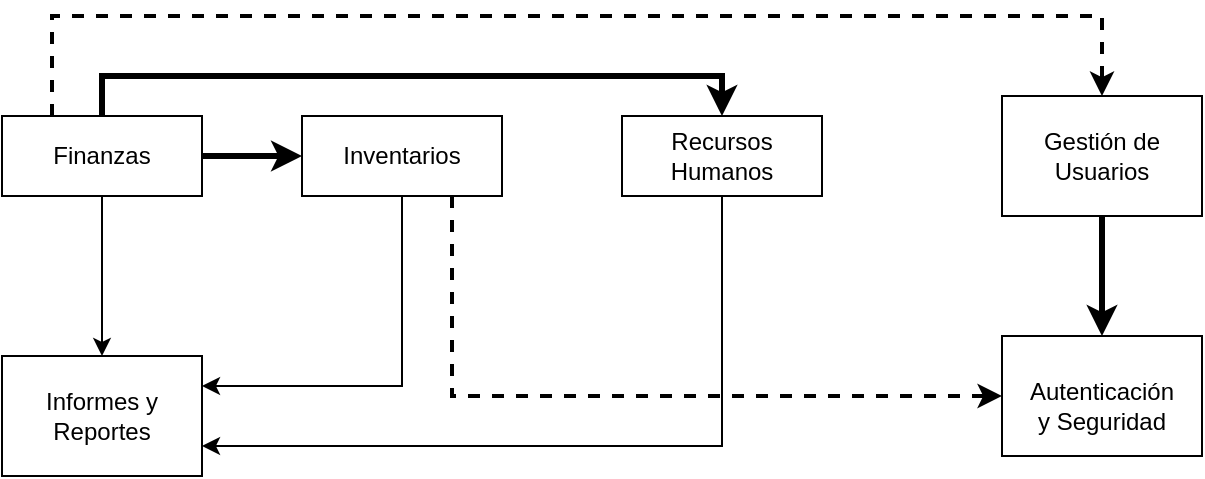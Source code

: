<mxfile version="24.7.17">
  <diagram name="Página-1" id="oOIhem4UatiDmqYzKoER">
    <mxGraphModel dx="880" dy="434" grid="1" gridSize="10" guides="1" tooltips="1" connect="1" arrows="1" fold="1" page="1" pageScale="1" pageWidth="827" pageHeight="1169" math="0" shadow="0">
      <root>
        <mxCell id="0" />
        <mxCell id="1" parent="0" />
        <mxCell id="t9eHsuV-kFO3bZGe2y-k-16" value="" style="rounded=0;whiteSpace=wrap;html=1;" vertex="1" parent="1">
          <mxGeometry x="560" y="200" width="100" height="60" as="geometry" />
        </mxCell>
        <mxCell id="t9eHsuV-kFO3bZGe2y-k-18" style="edgeStyle=orthogonalEdgeStyle;rounded=0;orthogonalLoop=1;jettySize=auto;html=1;exitX=1;exitY=0.5;exitDx=0;exitDy=0;strokeWidth=3;" edge="1" parent="1" source="t9eHsuV-kFO3bZGe2y-k-1" target="t9eHsuV-kFO3bZGe2y-k-4">
          <mxGeometry relative="1" as="geometry" />
        </mxCell>
        <mxCell id="t9eHsuV-kFO3bZGe2y-k-23" style="edgeStyle=orthogonalEdgeStyle;rounded=0;orthogonalLoop=1;jettySize=auto;html=1;exitX=0.5;exitY=1;exitDx=0;exitDy=0;entryX=0.5;entryY=0;entryDx=0;entryDy=0;" edge="1" parent="1" source="t9eHsuV-kFO3bZGe2y-k-1" target="t9eHsuV-kFO3bZGe2y-k-13">
          <mxGeometry relative="1" as="geometry" />
        </mxCell>
        <mxCell id="t9eHsuV-kFO3bZGe2y-k-26" style="edgeStyle=orthogonalEdgeStyle;rounded=0;orthogonalLoop=1;jettySize=auto;html=1;exitX=0.25;exitY=0;exitDx=0;exitDy=0;entryX=0.5;entryY=0;entryDx=0;entryDy=0;dashed=1;strokeWidth=2;" edge="1" parent="1" source="t9eHsuV-kFO3bZGe2y-k-1" target="t9eHsuV-kFO3bZGe2y-k-9">
          <mxGeometry relative="1" as="geometry">
            <Array as="points">
              <mxPoint x="85" y="40" />
              <mxPoint x="610" y="40" />
            </Array>
          </mxGeometry>
        </mxCell>
        <mxCell id="t9eHsuV-kFO3bZGe2y-k-1" value="" style="rounded=0;whiteSpace=wrap;html=1;" vertex="1" parent="1">
          <mxGeometry x="60" y="90" width="100" height="40" as="geometry" />
        </mxCell>
        <mxCell id="t9eHsuV-kFO3bZGe2y-k-20" style="edgeStyle=orthogonalEdgeStyle;rounded=0;orthogonalLoop=1;jettySize=auto;html=1;entryX=0.5;entryY=0;entryDx=0;entryDy=0;fontSize=11;strokeWidth=3;" edge="1" parent="1" target="t9eHsuV-kFO3bZGe2y-k-7">
          <mxGeometry relative="1" as="geometry">
            <mxPoint x="110" y="90" as="sourcePoint" />
            <Array as="points">
              <mxPoint x="110" y="70" />
              <mxPoint x="420" y="70" />
            </Array>
          </mxGeometry>
        </mxCell>
        <mxCell id="t9eHsuV-kFO3bZGe2y-k-2" value="Finanzas" style="text;html=1;align=center;verticalAlign=middle;whiteSpace=wrap;rounded=0;" vertex="1" parent="1">
          <mxGeometry x="80" y="95" width="60" height="30" as="geometry" />
        </mxCell>
        <mxCell id="t9eHsuV-kFO3bZGe2y-k-24" style="edgeStyle=orthogonalEdgeStyle;rounded=0;orthogonalLoop=1;jettySize=auto;html=1;exitX=0.5;exitY=1;exitDx=0;exitDy=0;entryX=1;entryY=0.25;entryDx=0;entryDy=0;" edge="1" parent="1" source="t9eHsuV-kFO3bZGe2y-k-4" target="t9eHsuV-kFO3bZGe2y-k-13">
          <mxGeometry relative="1" as="geometry" />
        </mxCell>
        <mxCell id="t9eHsuV-kFO3bZGe2y-k-27" style="edgeStyle=orthogonalEdgeStyle;rounded=0;orthogonalLoop=1;jettySize=auto;html=1;exitX=0.75;exitY=1;exitDx=0;exitDy=0;entryX=0;entryY=0.5;entryDx=0;entryDy=0;dashed=1;strokeWidth=2;" edge="1" parent="1" source="t9eHsuV-kFO3bZGe2y-k-4" target="t9eHsuV-kFO3bZGe2y-k-16">
          <mxGeometry relative="1" as="geometry" />
        </mxCell>
        <mxCell id="t9eHsuV-kFO3bZGe2y-k-4" value="" style="rounded=0;whiteSpace=wrap;html=1;" vertex="1" parent="1">
          <mxGeometry x="210" y="90" width="100" height="40" as="geometry" />
        </mxCell>
        <mxCell id="t9eHsuV-kFO3bZGe2y-k-5" value="Inventarios" style="text;html=1;align=center;verticalAlign=middle;whiteSpace=wrap;rounded=0;" vertex="1" parent="1">
          <mxGeometry x="230" y="95" width="60" height="30" as="geometry" />
        </mxCell>
        <mxCell id="t9eHsuV-kFO3bZGe2y-k-25" style="edgeStyle=orthogonalEdgeStyle;rounded=0;orthogonalLoop=1;jettySize=auto;html=1;exitX=0.5;exitY=1;exitDx=0;exitDy=0;entryX=1;entryY=0.75;entryDx=0;entryDy=0;" edge="1" parent="1" source="t9eHsuV-kFO3bZGe2y-k-7" target="t9eHsuV-kFO3bZGe2y-k-13">
          <mxGeometry relative="1" as="geometry" />
        </mxCell>
        <mxCell id="t9eHsuV-kFO3bZGe2y-k-7" value="" style="rounded=0;whiteSpace=wrap;html=1;" vertex="1" parent="1">
          <mxGeometry x="370" y="90" width="100" height="40" as="geometry" />
        </mxCell>
        <mxCell id="t9eHsuV-kFO3bZGe2y-k-21" style="edgeStyle=orthogonalEdgeStyle;rounded=0;orthogonalLoop=1;jettySize=auto;html=1;exitX=0.5;exitY=1;exitDx=0;exitDy=0;entryX=0.5;entryY=0;entryDx=0;entryDy=0;strokeWidth=3;" edge="1" parent="1" source="t9eHsuV-kFO3bZGe2y-k-9" target="t9eHsuV-kFO3bZGe2y-k-16">
          <mxGeometry relative="1" as="geometry" />
        </mxCell>
        <mxCell id="t9eHsuV-kFO3bZGe2y-k-9" value="" style="rounded=0;whiteSpace=wrap;html=1;" vertex="1" parent="1">
          <mxGeometry x="560" y="80" width="100" height="60" as="geometry" />
        </mxCell>
        <mxCell id="t9eHsuV-kFO3bZGe2y-k-11" value="Recursos Humanos" style="text;html=1;align=center;verticalAlign=middle;whiteSpace=wrap;rounded=0;" vertex="1" parent="1">
          <mxGeometry x="390" y="95" width="60" height="30" as="geometry" />
        </mxCell>
        <mxCell id="t9eHsuV-kFO3bZGe2y-k-12" value="Gestión de Usuarios" style="text;html=1;align=center;verticalAlign=middle;whiteSpace=wrap;rounded=0;" vertex="1" parent="1">
          <mxGeometry x="570" y="85" width="80" height="50" as="geometry" />
        </mxCell>
        <mxCell id="t9eHsuV-kFO3bZGe2y-k-13" value="" style="rounded=0;whiteSpace=wrap;html=1;" vertex="1" parent="1">
          <mxGeometry x="60" y="210" width="100" height="60" as="geometry" />
        </mxCell>
        <mxCell id="t9eHsuV-kFO3bZGe2y-k-14" value="Informes y Reportes" style="text;html=1;align=center;verticalAlign=middle;whiteSpace=wrap;rounded=0;" vertex="1" parent="1">
          <mxGeometry x="70" y="215" width="80" height="50" as="geometry" />
        </mxCell>
        <mxCell id="t9eHsuV-kFO3bZGe2y-k-15" value="Autenticación y Seguridad" style="text;html=1;align=center;verticalAlign=middle;whiteSpace=wrap;rounded=0;" vertex="1" parent="1">
          <mxGeometry x="580" y="220" width="60" height="30" as="geometry" />
        </mxCell>
      </root>
    </mxGraphModel>
  </diagram>
</mxfile>
